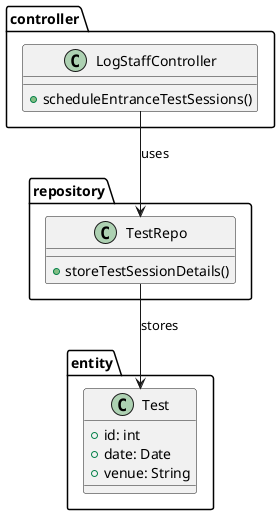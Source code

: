 ; filepath: /home/slightlywind/Repositories/Legacy/SWD392/class_diagrams/schedule_entrance_test_sessions.puml
@startuml
package controller {
    class LogStaffController {
        +scheduleEntranceTestSessions()
    }
}

package repository {
    class TestRepo {
        +storeTestSessionDetails()
    }
}

package entity {
    class Test {
        +id: int
        +date: Date
        +venue: String
    }
}

LogStaffController --> TestRepo : uses
TestRepo --> Test : stores
@enduml